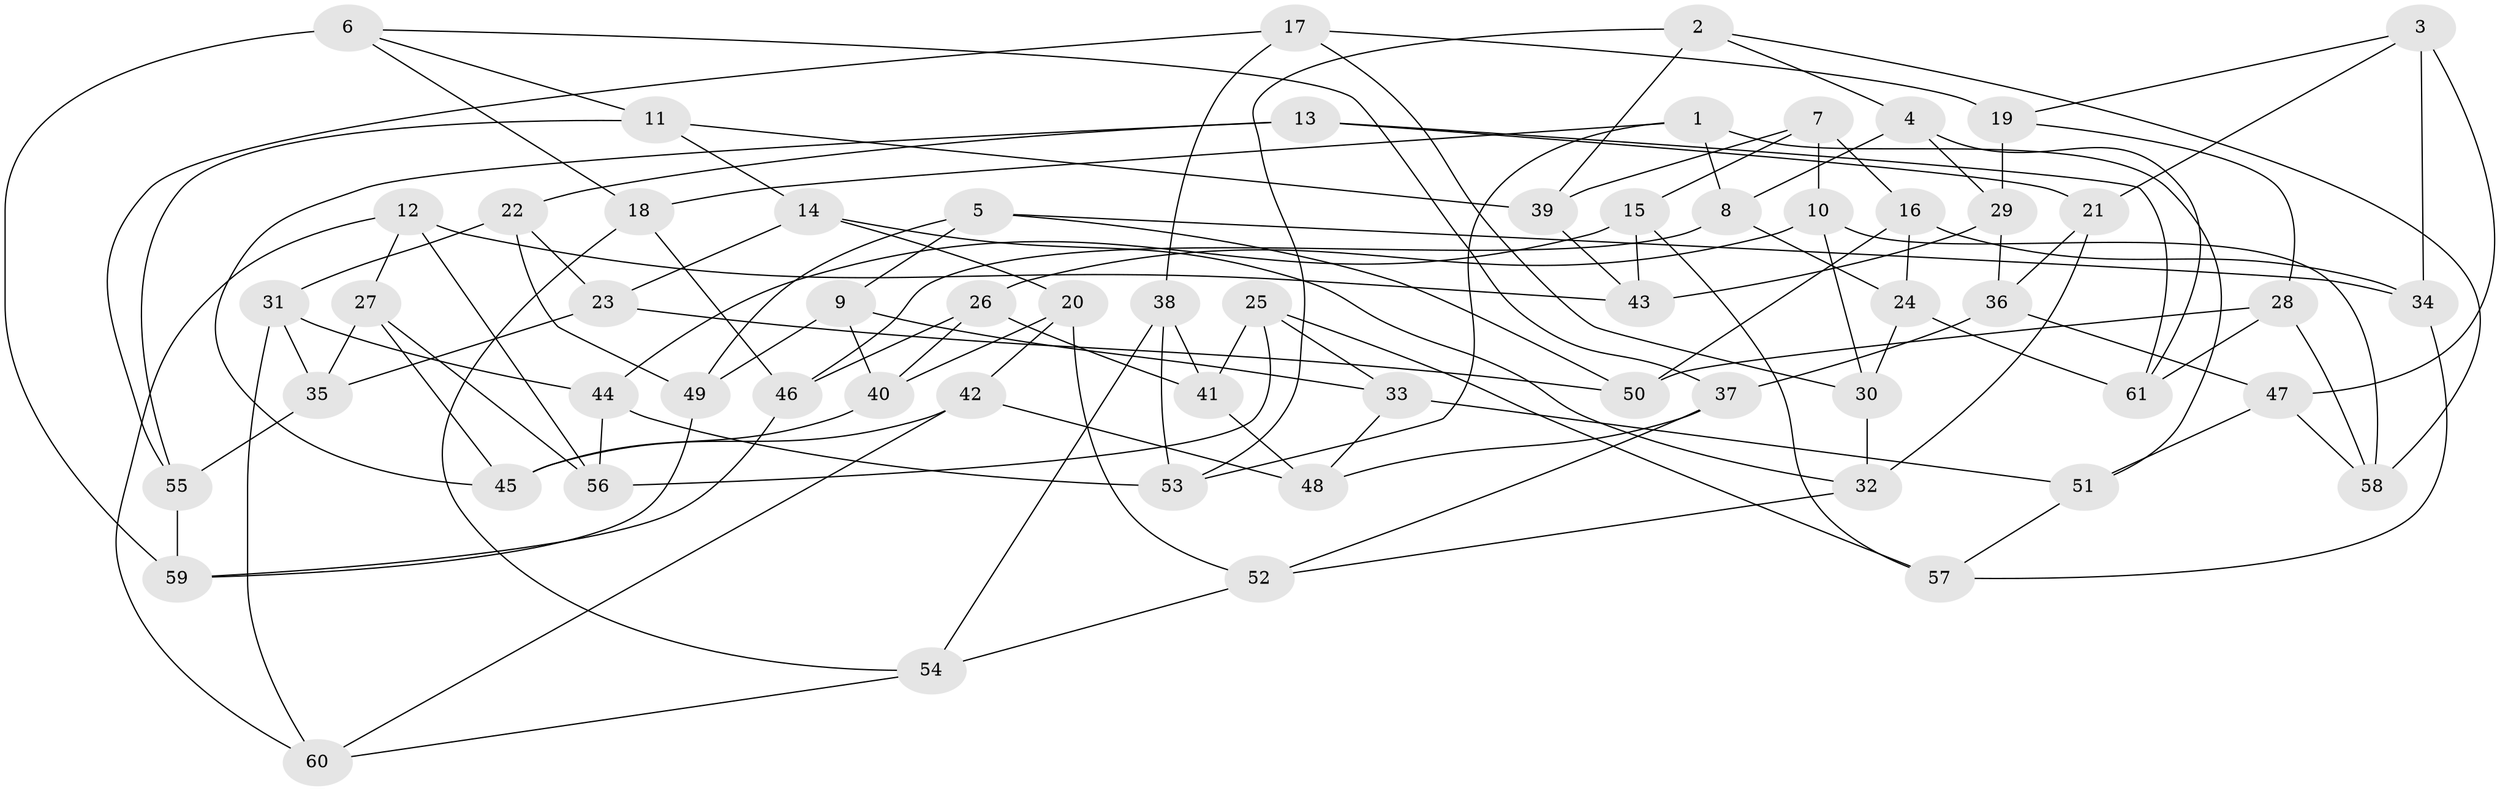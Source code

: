 // coarse degree distribution, {3: 0.06666666666666667, 4: 0.5, 5: 0.26666666666666666, 7: 0.03333333333333333, 6: 0.1, 9: 0.03333333333333333}
// Generated by graph-tools (version 1.1) at 2025/01/03/04/25 22:01:02]
// undirected, 61 vertices, 122 edges
graph export_dot {
graph [start="1"]
  node [color=gray90,style=filled];
  1;
  2;
  3;
  4;
  5;
  6;
  7;
  8;
  9;
  10;
  11;
  12;
  13;
  14;
  15;
  16;
  17;
  18;
  19;
  20;
  21;
  22;
  23;
  24;
  25;
  26;
  27;
  28;
  29;
  30;
  31;
  32;
  33;
  34;
  35;
  36;
  37;
  38;
  39;
  40;
  41;
  42;
  43;
  44;
  45;
  46;
  47;
  48;
  49;
  50;
  51;
  52;
  53;
  54;
  55;
  56;
  57;
  58;
  59;
  60;
  61;
  1 -- 18;
  1 -- 53;
  1 -- 51;
  1 -- 8;
  2 -- 58;
  2 -- 53;
  2 -- 39;
  2 -- 4;
  3 -- 34;
  3 -- 21;
  3 -- 47;
  3 -- 19;
  4 -- 29;
  4 -- 61;
  4 -- 8;
  5 -- 49;
  5 -- 34;
  5 -- 50;
  5 -- 9;
  6 -- 59;
  6 -- 11;
  6 -- 37;
  6 -- 18;
  7 -- 10;
  7 -- 39;
  7 -- 16;
  7 -- 15;
  8 -- 24;
  8 -- 46;
  9 -- 49;
  9 -- 40;
  9 -- 33;
  10 -- 58;
  10 -- 30;
  10 -- 26;
  11 -- 55;
  11 -- 39;
  11 -- 14;
  12 -- 60;
  12 -- 27;
  12 -- 56;
  12 -- 43;
  13 -- 22;
  13 -- 45;
  13 -- 21;
  13 -- 61;
  14 -- 32;
  14 -- 20;
  14 -- 23;
  15 -- 57;
  15 -- 44;
  15 -- 43;
  16 -- 24;
  16 -- 50;
  16 -- 34;
  17 -- 38;
  17 -- 19;
  17 -- 30;
  17 -- 55;
  18 -- 54;
  18 -- 46;
  19 -- 28;
  19 -- 29;
  20 -- 52;
  20 -- 40;
  20 -- 42;
  21 -- 36;
  21 -- 32;
  22 -- 23;
  22 -- 31;
  22 -- 49;
  23 -- 50;
  23 -- 35;
  24 -- 30;
  24 -- 61;
  25 -- 33;
  25 -- 57;
  25 -- 56;
  25 -- 41;
  26 -- 46;
  26 -- 40;
  26 -- 41;
  27 -- 56;
  27 -- 35;
  27 -- 45;
  28 -- 61;
  28 -- 58;
  28 -- 50;
  29 -- 36;
  29 -- 43;
  30 -- 32;
  31 -- 35;
  31 -- 60;
  31 -- 44;
  32 -- 52;
  33 -- 48;
  33 -- 51;
  34 -- 57;
  35 -- 55;
  36 -- 47;
  36 -- 37;
  37 -- 48;
  37 -- 52;
  38 -- 41;
  38 -- 54;
  38 -- 53;
  39 -- 43;
  40 -- 45;
  41 -- 48;
  42 -- 48;
  42 -- 60;
  42 -- 45;
  44 -- 56;
  44 -- 53;
  46 -- 59;
  47 -- 58;
  47 -- 51;
  49 -- 59;
  51 -- 57;
  52 -- 54;
  54 -- 60;
  55 -- 59;
}
